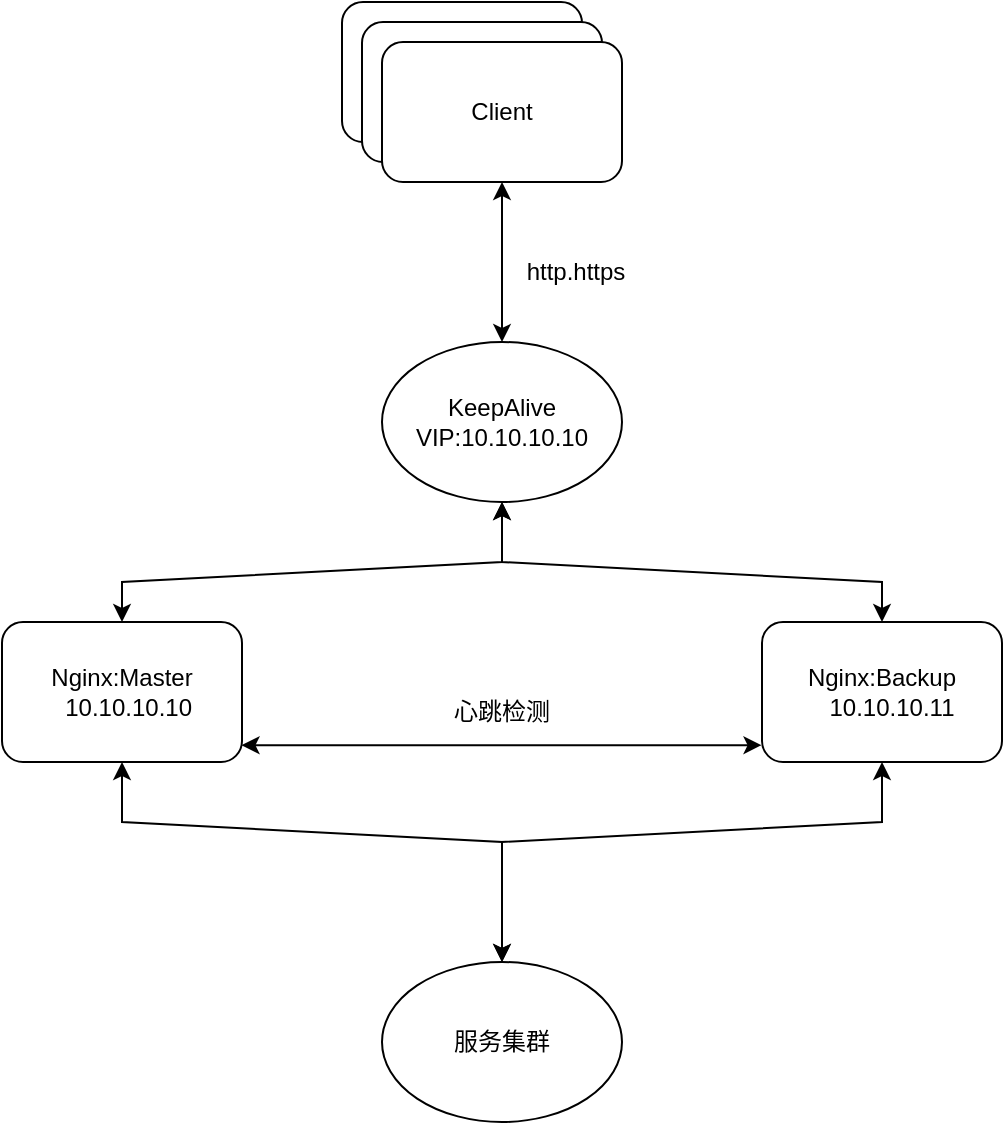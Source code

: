 <mxfile version="20.2.4" type="github">
  <diagram id="_nWkj02W_02dwaLKtO4F" name="第 1 页">
    <mxGraphModel dx="1497" dy="827" grid="1" gridSize="10" guides="1" tooltips="1" connect="1" arrows="1" fold="1" page="1" pageScale="1" pageWidth="827" pageHeight="1169" math="0" shadow="0">
      <root>
        <mxCell id="0" />
        <mxCell id="1" parent="0" />
        <mxCell id="oaM5Wq3JQ6LTzCRLduBg-1" value="" style="rounded=1;whiteSpace=wrap;html=1;" vertex="1" parent="1">
          <mxGeometry x="350" y="150" width="120" height="70" as="geometry" />
        </mxCell>
        <mxCell id="oaM5Wq3JQ6LTzCRLduBg-2" value="" style="rounded=1;whiteSpace=wrap;html=1;" vertex="1" parent="1">
          <mxGeometry x="360" y="160" width="120" height="70" as="geometry" />
        </mxCell>
        <mxCell id="oaM5Wq3JQ6LTzCRLduBg-3" value="Client" style="rounded=1;whiteSpace=wrap;html=1;" vertex="1" parent="1">
          <mxGeometry x="370" y="170" width="120" height="70" as="geometry" />
        </mxCell>
        <mxCell id="oaM5Wq3JQ6LTzCRLduBg-4" value="" style="endArrow=classic;startArrow=classic;html=1;rounded=0;entryX=0.5;entryY=1;entryDx=0;entryDy=0;" edge="1" parent="1" target="oaM5Wq3JQ6LTzCRLduBg-3">
          <mxGeometry width="50" height="50" relative="1" as="geometry">
            <mxPoint x="430" y="320" as="sourcePoint" />
            <mxPoint x="450" y="300" as="targetPoint" />
          </mxGeometry>
        </mxCell>
        <mxCell id="oaM5Wq3JQ6LTzCRLduBg-5" value="KeepAlive&lt;br&gt;VIP:10.10.10.10" style="ellipse;whiteSpace=wrap;html=1;" vertex="1" parent="1">
          <mxGeometry x="370" y="320" width="120" height="80" as="geometry" />
        </mxCell>
        <mxCell id="oaM5Wq3JQ6LTzCRLduBg-7" value="Nginx:Backup&lt;br&gt;&amp;nbsp; &amp;nbsp;10.10.10.11" style="rounded=1;whiteSpace=wrap;html=1;" vertex="1" parent="1">
          <mxGeometry x="560" y="460" width="120" height="70" as="geometry" />
        </mxCell>
        <mxCell id="oaM5Wq3JQ6LTzCRLduBg-8" value="Nginx:Master&lt;br&gt;&amp;nbsp; &amp;nbsp;10.10.10.10&lt;span style=&quot;white-space: pre;&quot;&gt;	&lt;/span&gt;" style="rounded=1;whiteSpace=wrap;html=1;" vertex="1" parent="1">
          <mxGeometry x="180" y="460" width="120" height="70" as="geometry" />
        </mxCell>
        <mxCell id="oaM5Wq3JQ6LTzCRLduBg-10" value="" style="endArrow=classic;startArrow=classic;html=1;rounded=0;fontSize=19;entryX=0.5;entryY=1;entryDx=0;entryDy=0;exitX=0.5;exitY=0;exitDx=0;exitDy=0;" edge="1" parent="1" source="oaM5Wq3JQ6LTzCRLduBg-8" target="oaM5Wq3JQ6LTzCRLduBg-5">
          <mxGeometry width="50" height="50" relative="1" as="geometry">
            <mxPoint x="230" y="430" as="sourcePoint" />
            <mxPoint x="280" y="380" as="targetPoint" />
            <Array as="points">
              <mxPoint x="240" y="440" />
              <mxPoint x="430" y="430" />
            </Array>
          </mxGeometry>
        </mxCell>
        <mxCell id="oaM5Wq3JQ6LTzCRLduBg-12" value="" style="endArrow=classic;startArrow=classic;html=1;rounded=0;fontSize=19;exitX=0.5;exitY=0;exitDx=0;exitDy=0;" edge="1" parent="1" source="oaM5Wq3JQ6LTzCRLduBg-7">
          <mxGeometry width="50" height="50" relative="1" as="geometry">
            <mxPoint x="250" y="470" as="sourcePoint" />
            <mxPoint x="430" y="400" as="targetPoint" />
            <Array as="points">
              <mxPoint x="620" y="440" />
              <mxPoint x="430" y="430" />
            </Array>
          </mxGeometry>
        </mxCell>
        <mxCell id="oaM5Wq3JQ6LTzCRLduBg-13" value="服务集群" style="ellipse;whiteSpace=wrap;html=1;" vertex="1" parent="1">
          <mxGeometry x="370" y="630" width="120" height="80" as="geometry" />
        </mxCell>
        <mxCell id="oaM5Wq3JQ6LTzCRLduBg-15" value="" style="endArrow=classic;startArrow=classic;html=1;rounded=0;fontSize=19;exitX=0.5;exitY=0;exitDx=0;exitDy=0;entryX=0.5;entryY=1;entryDx=0;entryDy=0;" edge="1" parent="1" source="oaM5Wq3JQ6LTzCRLduBg-13" target="oaM5Wq3JQ6LTzCRLduBg-7">
          <mxGeometry width="50" height="50" relative="1" as="geometry">
            <mxPoint x="470" y="630" as="sourcePoint" />
            <mxPoint x="520" y="580" as="targetPoint" />
            <Array as="points">
              <mxPoint x="430" y="570" />
              <mxPoint x="620" y="560" />
            </Array>
          </mxGeometry>
        </mxCell>
        <mxCell id="oaM5Wq3JQ6LTzCRLduBg-16" value="" style="endArrow=classic;startArrow=classic;html=1;rounded=0;fontSize=19;exitX=0.5;exitY=0;exitDx=0;exitDy=0;entryX=0.5;entryY=1;entryDx=0;entryDy=0;" edge="1" parent="1" source="oaM5Wq3JQ6LTzCRLduBg-13" target="oaM5Wq3JQ6LTzCRLduBg-8">
          <mxGeometry width="50" height="50" relative="1" as="geometry">
            <mxPoint x="320" y="620" as="sourcePoint" />
            <mxPoint x="370" y="570" as="targetPoint" />
            <Array as="points">
              <mxPoint x="430" y="570" />
              <mxPoint x="240" y="560" />
            </Array>
          </mxGeometry>
        </mxCell>
        <mxCell id="oaM5Wq3JQ6LTzCRLduBg-17" value="http.https" style="text;html=1;strokeColor=none;fillColor=none;align=center;verticalAlign=middle;whiteSpace=wrap;rounded=0;" vertex="1" parent="1">
          <mxGeometry x="437" y="270" width="60" height="30" as="geometry" />
        </mxCell>
        <mxCell id="oaM5Wq3JQ6LTzCRLduBg-18" value="" style="endArrow=classic;startArrow=classic;html=1;rounded=0;entryX=-0.002;entryY=0.88;entryDx=0;entryDy=0;entryPerimeter=0;exitX=0.998;exitY=0.88;exitDx=0;exitDy=0;exitPerimeter=0;" edge="1" parent="1" source="oaM5Wq3JQ6LTzCRLduBg-8" target="oaM5Wq3JQ6LTzCRLduBg-7">
          <mxGeometry width="50" height="50" relative="1" as="geometry">
            <mxPoint x="380" y="530" as="sourcePoint" />
            <mxPoint x="430" y="480" as="targetPoint" />
          </mxGeometry>
        </mxCell>
        <mxCell id="oaM5Wq3JQ6LTzCRLduBg-19" value="心跳检测" style="text;html=1;strokeColor=none;fillColor=none;align=center;verticalAlign=middle;whiteSpace=wrap;rounded=0;" vertex="1" parent="1">
          <mxGeometry x="400" y="490" width="60" height="30" as="geometry" />
        </mxCell>
      </root>
    </mxGraphModel>
  </diagram>
</mxfile>
